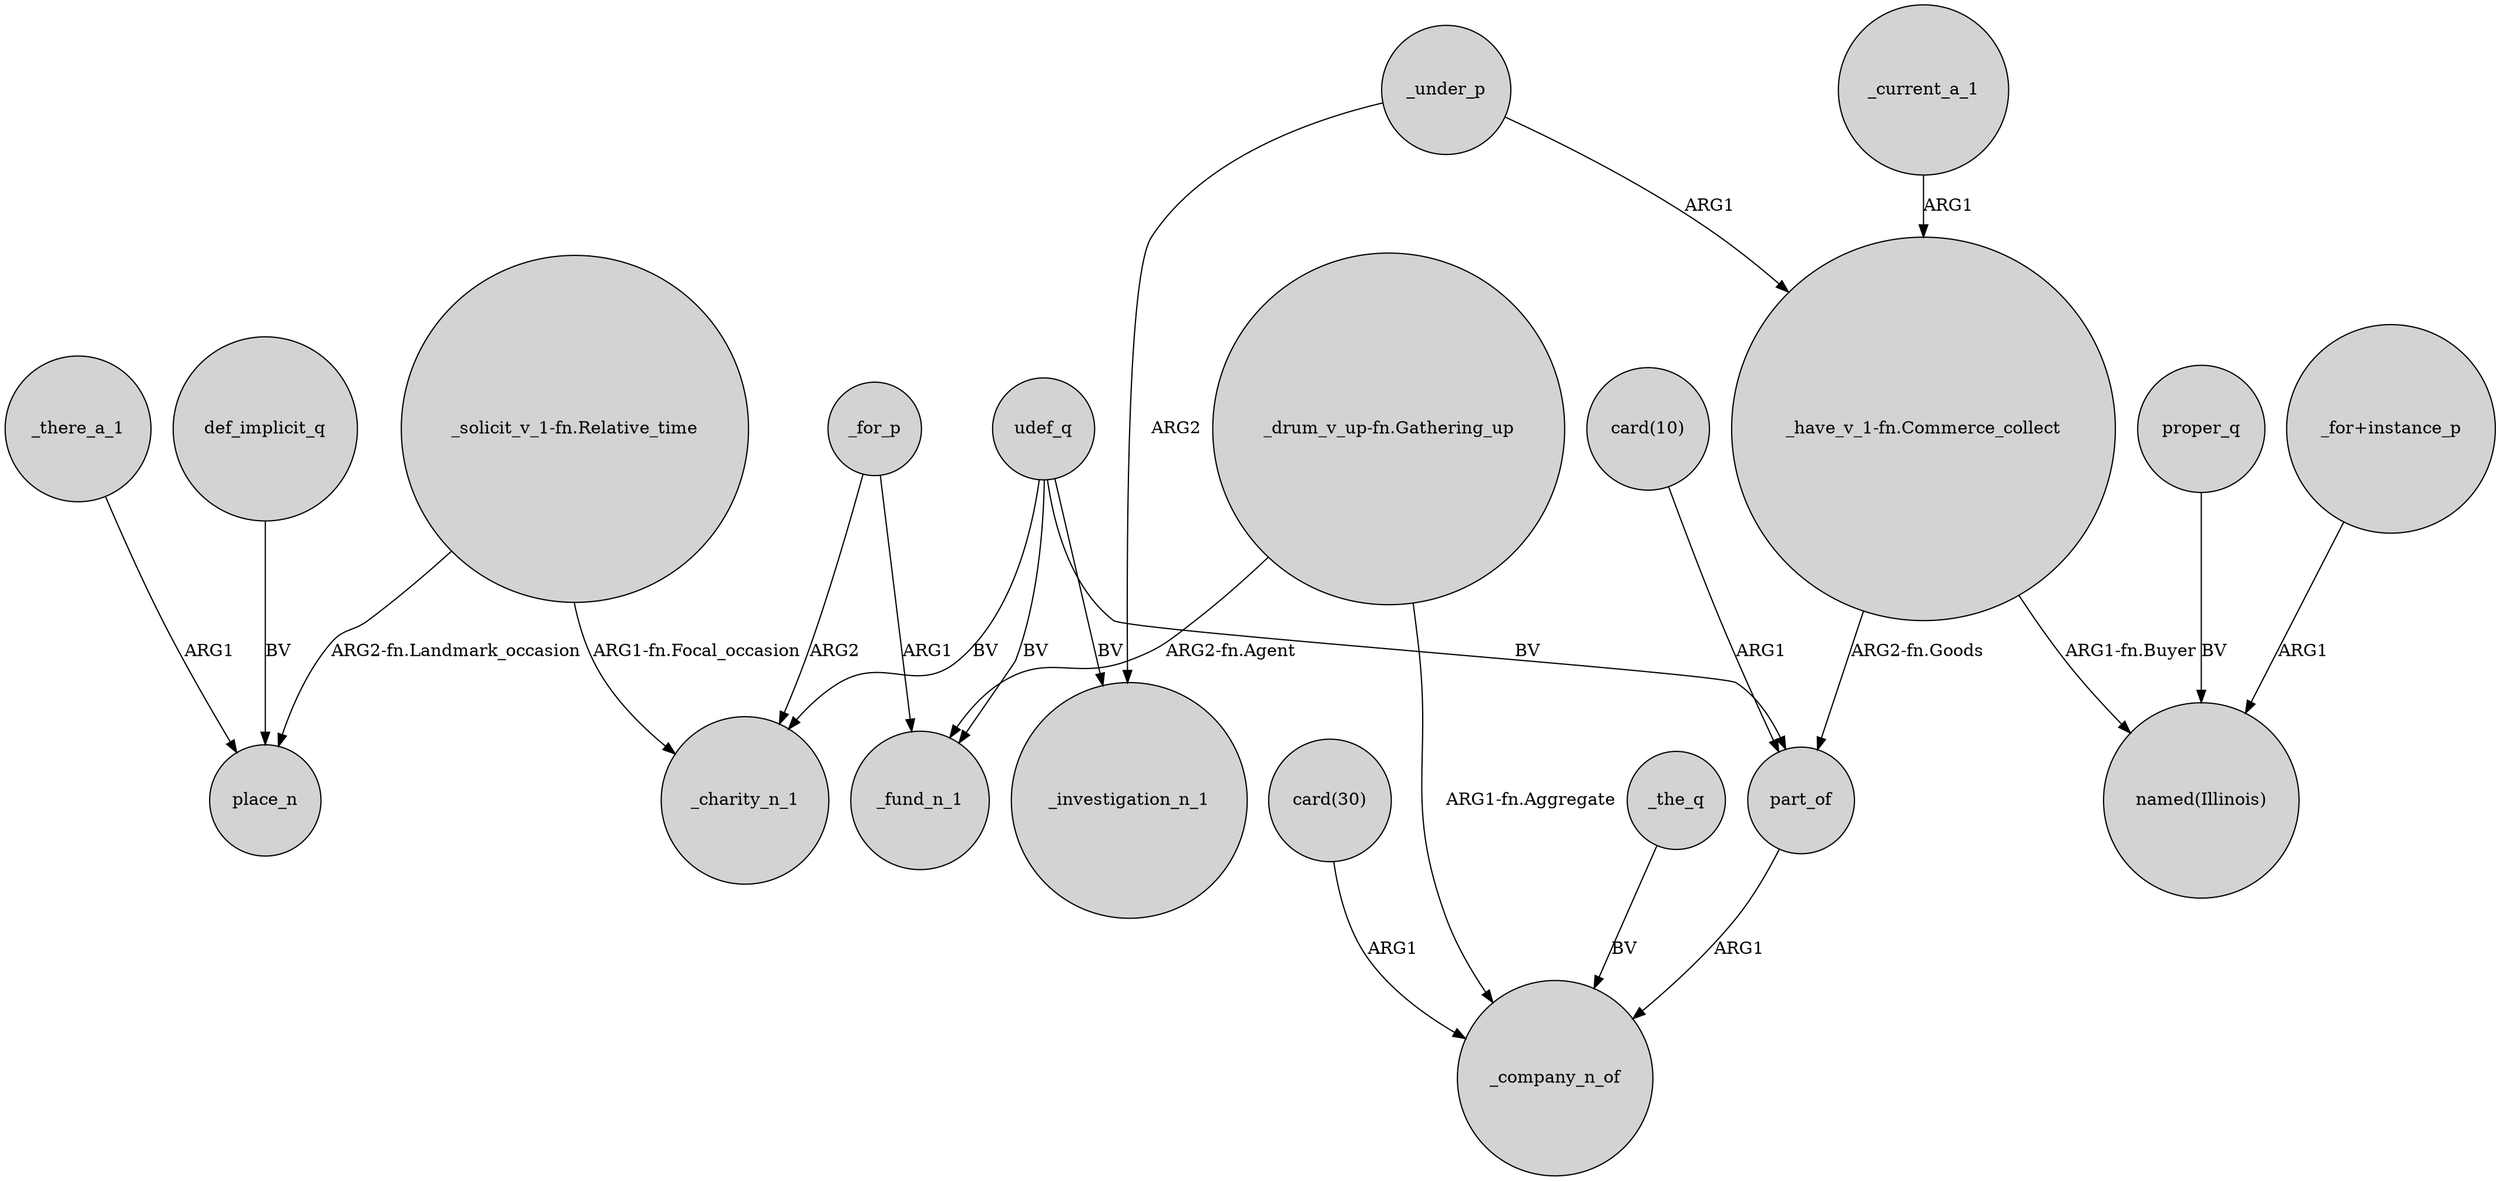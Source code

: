 digraph {
	node [shape=circle style=filled]
	udef_q -> _charity_n_1 [label=BV]
	"_solicit_v_1-fn.Relative_time" -> _charity_n_1 [label="ARG1-fn.Focal_occasion"]
	_for_p -> _charity_n_1 [label=ARG2]
	def_implicit_q -> place_n [label=BV]
	_there_a_1 -> place_n [label=ARG1]
	udef_q -> part_of [label=BV]
	proper_q -> "named(Illinois)" [label=BV]
	udef_q -> _fund_n_1 [label=BV]
	"_have_v_1-fn.Commerce_collect" -> "named(Illinois)" [label="ARG1-fn.Buyer"]
	"_have_v_1-fn.Commerce_collect" -> part_of [label="ARG2-fn.Goods"]
	"_for+instance_p" -> "named(Illinois)" [label=ARG1]
	"_solicit_v_1-fn.Relative_time" -> place_n [label="ARG2-fn.Landmark_occasion"]
	_for_p -> _fund_n_1 [label=ARG1]
	"card(30)" -> _company_n_of [label=ARG1]
	_under_p -> _investigation_n_1 [label=ARG2]
	part_of -> _company_n_of [label=ARG1]
	"card(10)" -> part_of [label=ARG1]
	_under_p -> "_have_v_1-fn.Commerce_collect" [label=ARG1]
	_current_a_1 -> "_have_v_1-fn.Commerce_collect" [label=ARG1]
	"_drum_v_up-fn.Gathering_up" -> _fund_n_1 [label="ARG2-fn.Agent"]
	_the_q -> _company_n_of [label=BV]
	"_drum_v_up-fn.Gathering_up" -> _company_n_of [label="ARG1-fn.Aggregate"]
	udef_q -> _investigation_n_1 [label=BV]
}

